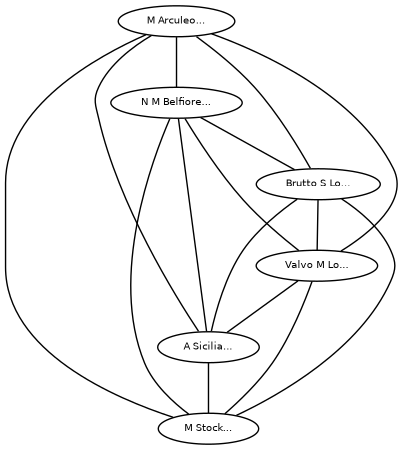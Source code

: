 graph G {
size="3,3";
node [fontsize=7, fontname="Helvetica"];
edge [fontsize=7, fontname="Helvetica"];
node0 [label="M Arculeo...", width=0.27433100247,height=0.27433100247];
node1 [label="N M Belfiore...", width=0.27433100247,height=0.27433100247];
node2 [label="Brutto S Lo...", width=0.27433100247,height=0.27433100247];
node3 [label="Valvo M Lo...", width=0.27433100247,height=0.27433100247];
node4 [label="A Sicilia...", width=0.27433100247,height=0.27433100247];
node5 [label="M Stock...", width=0.27433100247,height=0.27433100247];
node0 -- node1 [label=""];
node0 -- node2 [label=""];
node0 -- node3 [label=""];
node0 -- node4 [label=""];
node0 -- node5 [label=""];
node1 -- node2 [label=""];
node1 -- node3 [label=""];
node1 -- node4 [label=""];
node1 -- node5 [label=""];
node2 -- node3 [label=""];
node2 -- node4 [label=""];
node2 -- node5 [label=""];
node3 -- node4 [label=""];
node3 -- node5 [label=""];
node4 -- node5 [label=""];
}

